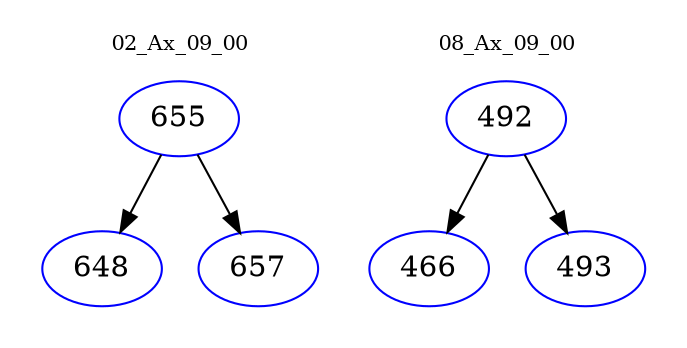 digraph{
subgraph cluster_0 {
color = white
label = "02_Ax_09_00";
fontsize=10;
T0_655 [label="655", color="blue"]
T0_655 -> T0_648 [color="black"]
T0_648 [label="648", color="blue"]
T0_655 -> T0_657 [color="black"]
T0_657 [label="657", color="blue"]
}
subgraph cluster_1 {
color = white
label = "08_Ax_09_00";
fontsize=10;
T1_492 [label="492", color="blue"]
T1_492 -> T1_466 [color="black"]
T1_466 [label="466", color="blue"]
T1_492 -> T1_493 [color="black"]
T1_493 [label="493", color="blue"]
}
}
